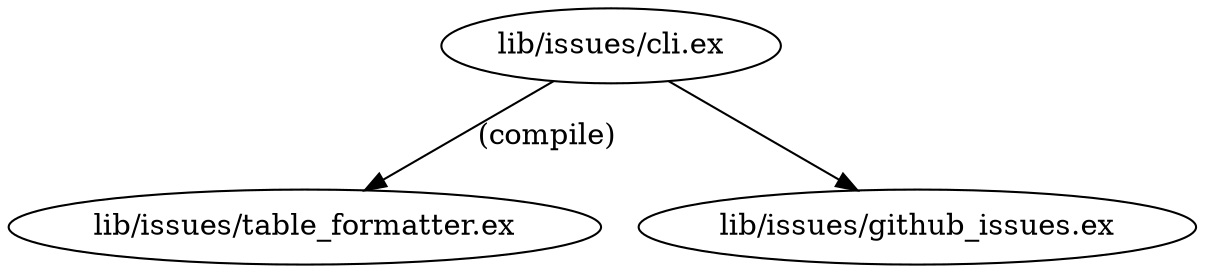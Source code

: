 digraph "xref graph" {
  "lib/issues/cli.ex"
  "lib/issues/cli.ex" -> "lib/issues/table_formatter.ex" [label="(compile)"]
  "lib/issues/cli.ex" -> "lib/issues/github_issues.ex"
  "lib/issues/github_issues.ex"
  "lib/issues/table_formatter.ex"
}
